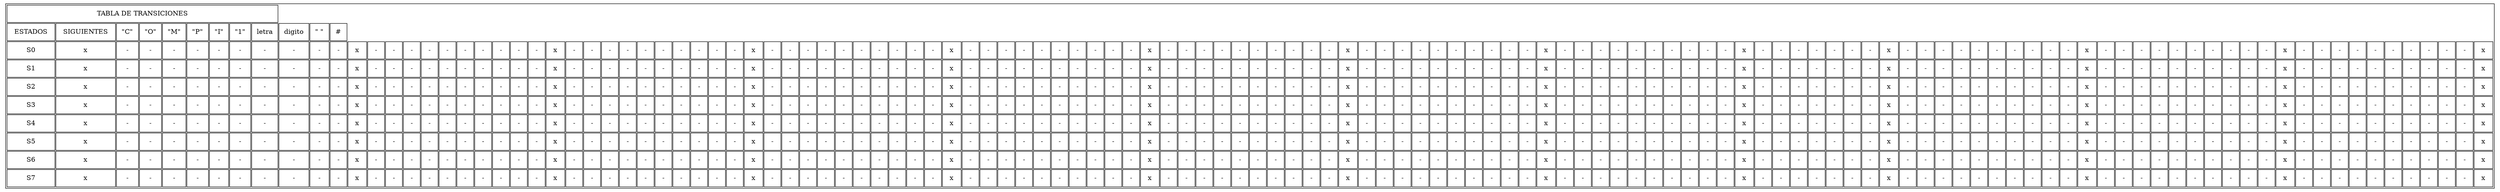 digraph s {
a0 [shape=none label=<
<TABLE border="1" cellspacing="2" cellpadding="10" >
<TR><TD colspan="9"> TABLA DE TRANSICIONES </TD></TR>
<TR><TD > ESTADOS </TD>
<TD > SIGUIENTES </TD>
<TD>"C"</TD>
<TD>"O"</TD>
<TD>"M"</TD>
<TD>"P"</TD>
<TD>"I"</TD>
<TD>"1"</TD>
<TD>letra</TD>
<TD>digito</TD>
<TD>" "</TD>
<TD>#</TD>
</TR><TR>
<TD>S0</TD>
<TD> x </TD>
<TD> - </TD>
<TD> - </TD>
<TD> - </TD>
<TD> - </TD>
<TD> - </TD>
<TD> - </TD>
<TD> - </TD>
<TD> - </TD>
<TD> - </TD>
<TD> - </TD>
<TD> x </TD>
<TD> - </TD>
<TD> - </TD>
<TD> - </TD>
<TD> - </TD>
<TD> - </TD>
<TD> - </TD>
<TD> - </TD>
<TD> - </TD>
<TD> - </TD>
<TD> - </TD>
<TD> x </TD>
<TD> - </TD>
<TD> - </TD>
<TD> - </TD>
<TD> - </TD>
<TD> - </TD>
<TD> - </TD>
<TD> - </TD>
<TD> - </TD>
<TD> - </TD>
<TD> - </TD>
<TD> x </TD>
<TD> - </TD>
<TD> - </TD>
<TD> - </TD>
<TD> - </TD>
<TD> - </TD>
<TD> - </TD>
<TD> - </TD>
<TD> - </TD>
<TD> - </TD>
<TD> - </TD>
<TD> x </TD>
<TD> - </TD>
<TD> - </TD>
<TD> - </TD>
<TD> - </TD>
<TD> - </TD>
<TD> - </TD>
<TD> - </TD>
<TD> - </TD>
<TD> - </TD>
<TD> - </TD>
<TD> x </TD>
<TD> - </TD>
<TD> - </TD>
<TD> - </TD>
<TD> - </TD>
<TD> - </TD>
<TD> - </TD>
<TD> - </TD>
<TD> - </TD>
<TD> - </TD>
<TD> - </TD>
<TD> x </TD>
<TD> - </TD>
<TD> - </TD>
<TD> - </TD>
<TD> - </TD>
<TD> - </TD>
<TD> - </TD>
<TD> - </TD>
<TD> - </TD>
<TD> - </TD>
<TD> - </TD>
<TD> x </TD>
<TD> - </TD>
<TD> - </TD>
<TD> - </TD>
<TD> - </TD>
<TD> - </TD>
<TD> - </TD>
<TD> - </TD>
<TD> - </TD>
<TD> - </TD>
<TD> - </TD>
<TD> x </TD>
<TD> - </TD>
<TD> - </TD>
<TD> - </TD>
<TD> - </TD>
<TD> - </TD>
<TD> - </TD>
<TD> - </TD>
<TD> x </TD>
<TD> - </TD>
<TD> - </TD>
<TD> - </TD>
<TD> - </TD>
<TD> - </TD>
<TD> - </TD>
<TD> - </TD>
<TD> - </TD>
<TD> - </TD>
<TD> - </TD>
<TD> x </TD>
<TD> - </TD>
<TD> - </TD>
<TD> - </TD>
<TD> - </TD>
<TD> - </TD>
<TD> - </TD>
<TD> - </TD>
<TD> - </TD>
<TD> - </TD>
<TD> - </TD>
<TD> x </TD>
<TD> - </TD>
<TD> - </TD>
<TD> - </TD>
<TD> - </TD>
<TD> - </TD>
<TD> - </TD>
<TD> - </TD>
<TD> - </TD>
<TD> - </TD>
<TD> - </TD>
<TD> x </TD>
</TR>
<TR>
<TD>S1</TD>
<TD> x </TD>
<TD> - </TD>
<TD> - </TD>
<TD> - </TD>
<TD> - </TD>
<TD> - </TD>
<TD> - </TD>
<TD> - </TD>
<TD> - </TD>
<TD> - </TD>
<TD> - </TD>
<TD> x </TD>
<TD> - </TD>
<TD> - </TD>
<TD> - </TD>
<TD> - </TD>
<TD> - </TD>
<TD> - </TD>
<TD> - </TD>
<TD> - </TD>
<TD> - </TD>
<TD> - </TD>
<TD> x </TD>
<TD> - </TD>
<TD> - </TD>
<TD> - </TD>
<TD> - </TD>
<TD> - </TD>
<TD> - </TD>
<TD> - </TD>
<TD> - </TD>
<TD> - </TD>
<TD> - </TD>
<TD> x </TD>
<TD> - </TD>
<TD> - </TD>
<TD> - </TD>
<TD> - </TD>
<TD> - </TD>
<TD> - </TD>
<TD> - </TD>
<TD> - </TD>
<TD> - </TD>
<TD> - </TD>
<TD> x </TD>
<TD> - </TD>
<TD> - </TD>
<TD> - </TD>
<TD> - </TD>
<TD> - </TD>
<TD> - </TD>
<TD> - </TD>
<TD> - </TD>
<TD> - </TD>
<TD> - </TD>
<TD> x </TD>
<TD> - </TD>
<TD> - </TD>
<TD> - </TD>
<TD> - </TD>
<TD> - </TD>
<TD> - </TD>
<TD> - </TD>
<TD> - </TD>
<TD> - </TD>
<TD> - </TD>
<TD> x </TD>
<TD> - </TD>
<TD> - </TD>
<TD> - </TD>
<TD> - </TD>
<TD> - </TD>
<TD> - </TD>
<TD> - </TD>
<TD> - </TD>
<TD> - </TD>
<TD> - </TD>
<TD> x </TD>
<TD> - </TD>
<TD> - </TD>
<TD> - </TD>
<TD> - </TD>
<TD> - </TD>
<TD> - </TD>
<TD> - </TD>
<TD> - </TD>
<TD> - </TD>
<TD> - </TD>
<TD> x </TD>
<TD> - </TD>
<TD> - </TD>
<TD> - </TD>
<TD> - </TD>
<TD> - </TD>
<TD> - </TD>
<TD> - </TD>
<TD> x </TD>
<TD> - </TD>
<TD> - </TD>
<TD> - </TD>
<TD> - </TD>
<TD> - </TD>
<TD> - </TD>
<TD> - </TD>
<TD> - </TD>
<TD> - </TD>
<TD> - </TD>
<TD> x </TD>
<TD> - </TD>
<TD> - </TD>
<TD> - </TD>
<TD> - </TD>
<TD> - </TD>
<TD> - </TD>
<TD> - </TD>
<TD> - </TD>
<TD> - </TD>
<TD> - </TD>
<TD> x </TD>
<TD> - </TD>
<TD> - </TD>
<TD> - </TD>
<TD> - </TD>
<TD> - </TD>
<TD> - </TD>
<TD> - </TD>
<TD> - </TD>
<TD> - </TD>
<TD> - </TD>
<TD> x </TD>
</TR>
<TR>
<TD>S2</TD>
<TD> x </TD>
<TD> - </TD>
<TD> - </TD>
<TD> - </TD>
<TD> - </TD>
<TD> - </TD>
<TD> - </TD>
<TD> - </TD>
<TD> - </TD>
<TD> - </TD>
<TD> - </TD>
<TD> x </TD>
<TD> - </TD>
<TD> - </TD>
<TD> - </TD>
<TD> - </TD>
<TD> - </TD>
<TD> - </TD>
<TD> - </TD>
<TD> - </TD>
<TD> - </TD>
<TD> - </TD>
<TD> x </TD>
<TD> - </TD>
<TD> - </TD>
<TD> - </TD>
<TD> - </TD>
<TD> - </TD>
<TD> - </TD>
<TD> - </TD>
<TD> - </TD>
<TD> - </TD>
<TD> - </TD>
<TD> x </TD>
<TD> - </TD>
<TD> - </TD>
<TD> - </TD>
<TD> - </TD>
<TD> - </TD>
<TD> - </TD>
<TD> - </TD>
<TD> - </TD>
<TD> - </TD>
<TD> - </TD>
<TD> x </TD>
<TD> - </TD>
<TD> - </TD>
<TD> - </TD>
<TD> - </TD>
<TD> - </TD>
<TD> - </TD>
<TD> - </TD>
<TD> - </TD>
<TD> - </TD>
<TD> - </TD>
<TD> x </TD>
<TD> - </TD>
<TD> - </TD>
<TD> - </TD>
<TD> - </TD>
<TD> - </TD>
<TD> - </TD>
<TD> - </TD>
<TD> - </TD>
<TD> - </TD>
<TD> - </TD>
<TD> x </TD>
<TD> - </TD>
<TD> - </TD>
<TD> - </TD>
<TD> - </TD>
<TD> - </TD>
<TD> - </TD>
<TD> - </TD>
<TD> - </TD>
<TD> - </TD>
<TD> - </TD>
<TD> x </TD>
<TD> - </TD>
<TD> - </TD>
<TD> - </TD>
<TD> - </TD>
<TD> - </TD>
<TD> - </TD>
<TD> - </TD>
<TD> - </TD>
<TD> - </TD>
<TD> - </TD>
<TD> x </TD>
<TD> - </TD>
<TD> - </TD>
<TD> - </TD>
<TD> - </TD>
<TD> - </TD>
<TD> - </TD>
<TD> - </TD>
<TD> x </TD>
<TD> - </TD>
<TD> - </TD>
<TD> - </TD>
<TD> - </TD>
<TD> - </TD>
<TD> - </TD>
<TD> - </TD>
<TD> - </TD>
<TD> - </TD>
<TD> - </TD>
<TD> x </TD>
<TD> - </TD>
<TD> - </TD>
<TD> - </TD>
<TD> - </TD>
<TD> - </TD>
<TD> - </TD>
<TD> - </TD>
<TD> - </TD>
<TD> - </TD>
<TD> - </TD>
<TD> x </TD>
<TD> - </TD>
<TD> - </TD>
<TD> - </TD>
<TD> - </TD>
<TD> - </TD>
<TD> - </TD>
<TD> - </TD>
<TD> - </TD>
<TD> - </TD>
<TD> - </TD>
<TD> x </TD>
</TR>
<TR>
<TD>S3</TD>
<TD> x </TD>
<TD> - </TD>
<TD> - </TD>
<TD> - </TD>
<TD> - </TD>
<TD> - </TD>
<TD> - </TD>
<TD> - </TD>
<TD> - </TD>
<TD> - </TD>
<TD> - </TD>
<TD> x </TD>
<TD> - </TD>
<TD> - </TD>
<TD> - </TD>
<TD> - </TD>
<TD> - </TD>
<TD> - </TD>
<TD> - </TD>
<TD> - </TD>
<TD> - </TD>
<TD> - </TD>
<TD> x </TD>
<TD> - </TD>
<TD> - </TD>
<TD> - </TD>
<TD> - </TD>
<TD> - </TD>
<TD> - </TD>
<TD> - </TD>
<TD> - </TD>
<TD> - </TD>
<TD> - </TD>
<TD> x </TD>
<TD> - </TD>
<TD> - </TD>
<TD> - </TD>
<TD> - </TD>
<TD> - </TD>
<TD> - </TD>
<TD> - </TD>
<TD> - </TD>
<TD> - </TD>
<TD> - </TD>
<TD> x </TD>
<TD> - </TD>
<TD> - </TD>
<TD> - </TD>
<TD> - </TD>
<TD> - </TD>
<TD> - </TD>
<TD> - </TD>
<TD> - </TD>
<TD> - </TD>
<TD> - </TD>
<TD> x </TD>
<TD> - </TD>
<TD> - </TD>
<TD> - </TD>
<TD> - </TD>
<TD> - </TD>
<TD> - </TD>
<TD> - </TD>
<TD> - </TD>
<TD> - </TD>
<TD> - </TD>
<TD> x </TD>
<TD> - </TD>
<TD> - </TD>
<TD> - </TD>
<TD> - </TD>
<TD> - </TD>
<TD> - </TD>
<TD> - </TD>
<TD> - </TD>
<TD> - </TD>
<TD> - </TD>
<TD> x </TD>
<TD> - </TD>
<TD> - </TD>
<TD> - </TD>
<TD> - </TD>
<TD> - </TD>
<TD> - </TD>
<TD> - </TD>
<TD> - </TD>
<TD> - </TD>
<TD> - </TD>
<TD> x </TD>
<TD> - </TD>
<TD> - </TD>
<TD> - </TD>
<TD> - </TD>
<TD> - </TD>
<TD> - </TD>
<TD> - </TD>
<TD> x </TD>
<TD> - </TD>
<TD> - </TD>
<TD> - </TD>
<TD> - </TD>
<TD> - </TD>
<TD> - </TD>
<TD> - </TD>
<TD> - </TD>
<TD> - </TD>
<TD> - </TD>
<TD> x </TD>
<TD> - </TD>
<TD> - </TD>
<TD> - </TD>
<TD> - </TD>
<TD> - </TD>
<TD> - </TD>
<TD> - </TD>
<TD> - </TD>
<TD> - </TD>
<TD> - </TD>
<TD> x </TD>
<TD> - </TD>
<TD> - </TD>
<TD> - </TD>
<TD> - </TD>
<TD> - </TD>
<TD> - </TD>
<TD> - </TD>
<TD> - </TD>
<TD> - </TD>
<TD> - </TD>
<TD> x </TD>
</TR>
<TR>
<TD>S4</TD>
<TD> x </TD>
<TD> - </TD>
<TD> - </TD>
<TD> - </TD>
<TD> - </TD>
<TD> - </TD>
<TD> - </TD>
<TD> - </TD>
<TD> - </TD>
<TD> - </TD>
<TD> - </TD>
<TD> x </TD>
<TD> - </TD>
<TD> - </TD>
<TD> - </TD>
<TD> - </TD>
<TD> - </TD>
<TD> - </TD>
<TD> - </TD>
<TD> - </TD>
<TD> - </TD>
<TD> - </TD>
<TD> x </TD>
<TD> - </TD>
<TD> - </TD>
<TD> - </TD>
<TD> - </TD>
<TD> - </TD>
<TD> - </TD>
<TD> - </TD>
<TD> - </TD>
<TD> - </TD>
<TD> - </TD>
<TD> x </TD>
<TD> - </TD>
<TD> - </TD>
<TD> - </TD>
<TD> - </TD>
<TD> - </TD>
<TD> - </TD>
<TD> - </TD>
<TD> - </TD>
<TD> - </TD>
<TD> - </TD>
<TD> x </TD>
<TD> - </TD>
<TD> - </TD>
<TD> - </TD>
<TD> - </TD>
<TD> - </TD>
<TD> - </TD>
<TD> - </TD>
<TD> - </TD>
<TD> - </TD>
<TD> - </TD>
<TD> x </TD>
<TD> - </TD>
<TD> - </TD>
<TD> - </TD>
<TD> - </TD>
<TD> - </TD>
<TD> - </TD>
<TD> - </TD>
<TD> - </TD>
<TD> - </TD>
<TD> - </TD>
<TD> x </TD>
<TD> - </TD>
<TD> - </TD>
<TD> - </TD>
<TD> - </TD>
<TD> - </TD>
<TD> - </TD>
<TD> - </TD>
<TD> - </TD>
<TD> - </TD>
<TD> - </TD>
<TD> x </TD>
<TD> - </TD>
<TD> - </TD>
<TD> - </TD>
<TD> - </TD>
<TD> - </TD>
<TD> - </TD>
<TD> - </TD>
<TD> - </TD>
<TD> - </TD>
<TD> - </TD>
<TD> x </TD>
<TD> - </TD>
<TD> - </TD>
<TD> - </TD>
<TD> - </TD>
<TD> - </TD>
<TD> - </TD>
<TD> - </TD>
<TD> x </TD>
<TD> - </TD>
<TD> - </TD>
<TD> - </TD>
<TD> - </TD>
<TD> - </TD>
<TD> - </TD>
<TD> - </TD>
<TD> - </TD>
<TD> - </TD>
<TD> - </TD>
<TD> x </TD>
<TD> - </TD>
<TD> - </TD>
<TD> - </TD>
<TD> - </TD>
<TD> - </TD>
<TD> - </TD>
<TD> - </TD>
<TD> - </TD>
<TD> - </TD>
<TD> - </TD>
<TD> x </TD>
<TD> - </TD>
<TD> - </TD>
<TD> - </TD>
<TD> - </TD>
<TD> - </TD>
<TD> - </TD>
<TD> - </TD>
<TD> - </TD>
<TD> - </TD>
<TD> - </TD>
<TD> x </TD>
</TR>
<TR>
<TD>S5</TD>
<TD> x </TD>
<TD> - </TD>
<TD> - </TD>
<TD> - </TD>
<TD> - </TD>
<TD> - </TD>
<TD> - </TD>
<TD> - </TD>
<TD> - </TD>
<TD> - </TD>
<TD> - </TD>
<TD> x </TD>
<TD> - </TD>
<TD> - </TD>
<TD> - </TD>
<TD> - </TD>
<TD> - </TD>
<TD> - </TD>
<TD> - </TD>
<TD> - </TD>
<TD> - </TD>
<TD> - </TD>
<TD> x </TD>
<TD> - </TD>
<TD> - </TD>
<TD> - </TD>
<TD> - </TD>
<TD> - </TD>
<TD> - </TD>
<TD> - </TD>
<TD> - </TD>
<TD> - </TD>
<TD> - </TD>
<TD> x </TD>
<TD> - </TD>
<TD> - </TD>
<TD> - </TD>
<TD> - </TD>
<TD> - </TD>
<TD> - </TD>
<TD> - </TD>
<TD> - </TD>
<TD> - </TD>
<TD> - </TD>
<TD> x </TD>
<TD> - </TD>
<TD> - </TD>
<TD> - </TD>
<TD> - </TD>
<TD> - </TD>
<TD> - </TD>
<TD> - </TD>
<TD> - </TD>
<TD> - </TD>
<TD> - </TD>
<TD> x </TD>
<TD> - </TD>
<TD> - </TD>
<TD> - </TD>
<TD> - </TD>
<TD> - </TD>
<TD> - </TD>
<TD> - </TD>
<TD> - </TD>
<TD> - </TD>
<TD> - </TD>
<TD> x </TD>
<TD> - </TD>
<TD> - </TD>
<TD> - </TD>
<TD> - </TD>
<TD> - </TD>
<TD> - </TD>
<TD> - </TD>
<TD> - </TD>
<TD> - </TD>
<TD> - </TD>
<TD> x </TD>
<TD> - </TD>
<TD> - </TD>
<TD> - </TD>
<TD> - </TD>
<TD> - </TD>
<TD> - </TD>
<TD> - </TD>
<TD> - </TD>
<TD> - </TD>
<TD> - </TD>
<TD> x </TD>
<TD> - </TD>
<TD> - </TD>
<TD> - </TD>
<TD> - </TD>
<TD> - </TD>
<TD> - </TD>
<TD> - </TD>
<TD> x </TD>
<TD> - </TD>
<TD> - </TD>
<TD> - </TD>
<TD> - </TD>
<TD> - </TD>
<TD> - </TD>
<TD> - </TD>
<TD> - </TD>
<TD> - </TD>
<TD> - </TD>
<TD> x </TD>
<TD> - </TD>
<TD> - </TD>
<TD> - </TD>
<TD> - </TD>
<TD> - </TD>
<TD> - </TD>
<TD> - </TD>
<TD> - </TD>
<TD> - </TD>
<TD> - </TD>
<TD> x </TD>
<TD> - </TD>
<TD> - </TD>
<TD> - </TD>
<TD> - </TD>
<TD> - </TD>
<TD> - </TD>
<TD> - </TD>
<TD> - </TD>
<TD> - </TD>
<TD> - </TD>
<TD> x </TD>
</TR>
<TR>
<TD>S6</TD>
<TD> x </TD>
<TD> - </TD>
<TD> - </TD>
<TD> - </TD>
<TD> - </TD>
<TD> - </TD>
<TD> - </TD>
<TD> - </TD>
<TD> - </TD>
<TD> - </TD>
<TD> - </TD>
<TD> x </TD>
<TD> - </TD>
<TD> - </TD>
<TD> - </TD>
<TD> - </TD>
<TD> - </TD>
<TD> - </TD>
<TD> - </TD>
<TD> - </TD>
<TD> - </TD>
<TD> - </TD>
<TD> x </TD>
<TD> - </TD>
<TD> - </TD>
<TD> - </TD>
<TD> - </TD>
<TD> - </TD>
<TD> - </TD>
<TD> - </TD>
<TD> - </TD>
<TD> - </TD>
<TD> - </TD>
<TD> x </TD>
<TD> - </TD>
<TD> - </TD>
<TD> - </TD>
<TD> - </TD>
<TD> - </TD>
<TD> - </TD>
<TD> - </TD>
<TD> - </TD>
<TD> - </TD>
<TD> - </TD>
<TD> x </TD>
<TD> - </TD>
<TD> - </TD>
<TD> - </TD>
<TD> - </TD>
<TD> - </TD>
<TD> - </TD>
<TD> - </TD>
<TD> - </TD>
<TD> - </TD>
<TD> - </TD>
<TD> x </TD>
<TD> - </TD>
<TD> - </TD>
<TD> - </TD>
<TD> - </TD>
<TD> - </TD>
<TD> - </TD>
<TD> - </TD>
<TD> - </TD>
<TD> - </TD>
<TD> - </TD>
<TD> x </TD>
<TD> - </TD>
<TD> - </TD>
<TD> - </TD>
<TD> - </TD>
<TD> - </TD>
<TD> - </TD>
<TD> - </TD>
<TD> - </TD>
<TD> - </TD>
<TD> - </TD>
<TD> x </TD>
<TD> - </TD>
<TD> - </TD>
<TD> - </TD>
<TD> - </TD>
<TD> - </TD>
<TD> - </TD>
<TD> - </TD>
<TD> - </TD>
<TD> - </TD>
<TD> - </TD>
<TD> x </TD>
<TD> - </TD>
<TD> - </TD>
<TD> - </TD>
<TD> - </TD>
<TD> - </TD>
<TD> - </TD>
<TD> - </TD>
<TD> x </TD>
<TD> - </TD>
<TD> - </TD>
<TD> - </TD>
<TD> - </TD>
<TD> - </TD>
<TD> - </TD>
<TD> - </TD>
<TD> - </TD>
<TD> - </TD>
<TD> - </TD>
<TD> x </TD>
<TD> - </TD>
<TD> - </TD>
<TD> - </TD>
<TD> - </TD>
<TD> - </TD>
<TD> - </TD>
<TD> - </TD>
<TD> - </TD>
<TD> - </TD>
<TD> - </TD>
<TD> x </TD>
<TD> - </TD>
<TD> - </TD>
<TD> - </TD>
<TD> - </TD>
<TD> - </TD>
<TD> - </TD>
<TD> - </TD>
<TD> - </TD>
<TD> - </TD>
<TD> - </TD>
<TD> x </TD>
</TR>
<TR>
<TD>S7</TD>
<TD> x </TD>
<TD> - </TD>
<TD> - </TD>
<TD> - </TD>
<TD> - </TD>
<TD> - </TD>
<TD> - </TD>
<TD> - </TD>
<TD> - </TD>
<TD> - </TD>
<TD> - </TD>
<TD> x </TD>
<TD> - </TD>
<TD> - </TD>
<TD> - </TD>
<TD> - </TD>
<TD> - </TD>
<TD> - </TD>
<TD> - </TD>
<TD> - </TD>
<TD> - </TD>
<TD> - </TD>
<TD> x </TD>
<TD> - </TD>
<TD> - </TD>
<TD> - </TD>
<TD> - </TD>
<TD> - </TD>
<TD> - </TD>
<TD> - </TD>
<TD> - </TD>
<TD> - </TD>
<TD> - </TD>
<TD> x </TD>
<TD> - </TD>
<TD> - </TD>
<TD> - </TD>
<TD> - </TD>
<TD> - </TD>
<TD> - </TD>
<TD> - </TD>
<TD> - </TD>
<TD> - </TD>
<TD> - </TD>
<TD> x </TD>
<TD> - </TD>
<TD> - </TD>
<TD> - </TD>
<TD> - </TD>
<TD> - </TD>
<TD> - </TD>
<TD> - </TD>
<TD> - </TD>
<TD> - </TD>
<TD> - </TD>
<TD> x </TD>
<TD> - </TD>
<TD> - </TD>
<TD> - </TD>
<TD> - </TD>
<TD> - </TD>
<TD> - </TD>
<TD> - </TD>
<TD> - </TD>
<TD> - </TD>
<TD> - </TD>
<TD> x </TD>
<TD> - </TD>
<TD> - </TD>
<TD> - </TD>
<TD> - </TD>
<TD> - </TD>
<TD> - </TD>
<TD> - </TD>
<TD> - </TD>
<TD> - </TD>
<TD> - </TD>
<TD> x </TD>
<TD> - </TD>
<TD> - </TD>
<TD> - </TD>
<TD> - </TD>
<TD> - </TD>
<TD> - </TD>
<TD> - </TD>
<TD> - </TD>
<TD> - </TD>
<TD> - </TD>
<TD> x </TD>
<TD> - </TD>
<TD> - </TD>
<TD> - </TD>
<TD> - </TD>
<TD> - </TD>
<TD> - </TD>
<TD> - </TD>
<TD> x </TD>
<TD> - </TD>
<TD> - </TD>
<TD> - </TD>
<TD> - </TD>
<TD> - </TD>
<TD> - </TD>
<TD> - </TD>
<TD> - </TD>
<TD> - </TD>
<TD> - </TD>
<TD> x </TD>
<TD> - </TD>
<TD> - </TD>
<TD> - </TD>
<TD> - </TD>
<TD> - </TD>
<TD> - </TD>
<TD> - </TD>
<TD> - </TD>
<TD> - </TD>
<TD> - </TD>
<TD> x </TD>
<TD> - </TD>
<TD> - </TD>
<TD> - </TD>
<TD> - </TD>
<TD> - </TD>
<TD> - </TD>
<TD> - </TD>
<TD> - </TD>
<TD> - </TD>
<TD> - </TD>
<TD> x </TD>
</TR>
 </TABLE>>];
}
